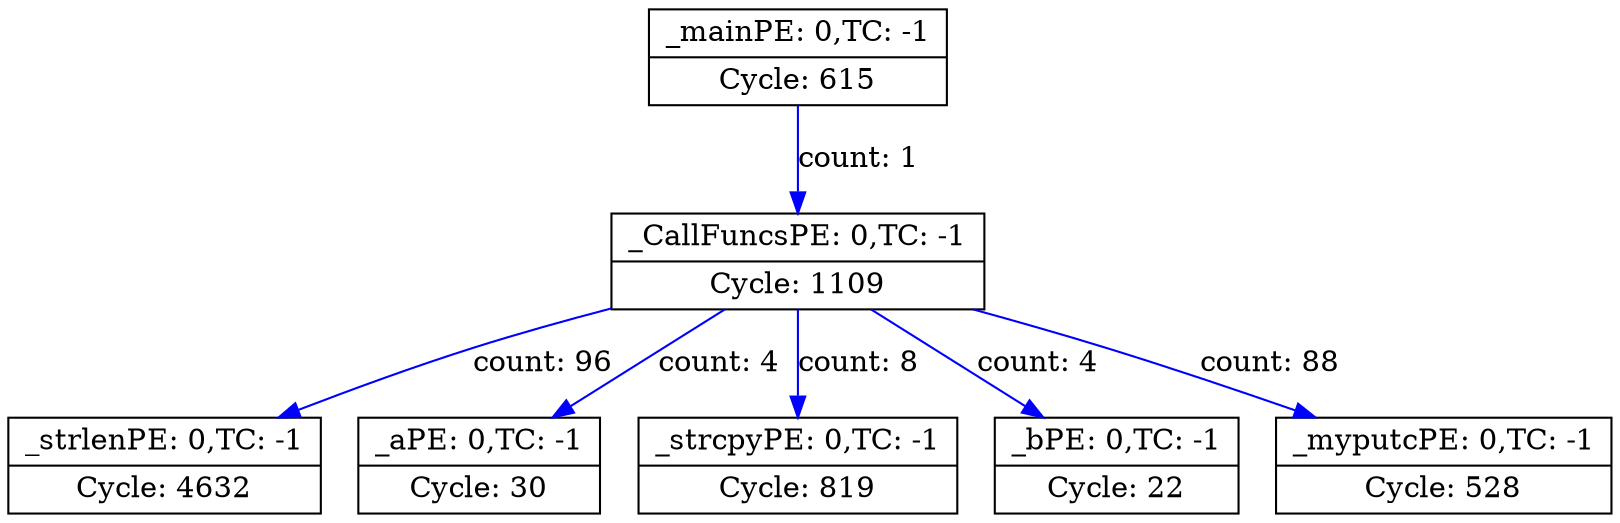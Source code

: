 digraph  {
	node [label="\N"];
	_strlen	 [label="{<f0> _strlen
PE: 0,TC: -1|<f1> Cycle: 4632

}",
		shape=record];
	_a	 [label="{<f0> _a
PE: 0,TC: -1|<f1> Cycle: 30

}",
		shape=record];
	_strcpy	 [label="{<f0> _strcpy
PE: 0,TC: -1|<f1> Cycle: 819

}",
		shape=record];
	_b	 [label="{<f0> _b
PE: 0,TC: -1|<f1> Cycle: 22

}",
		shape=record];
	_myputc	 [label="{<f0> _myputc
PE: 0,TC: -1|<f1> Cycle: 528

}",
		shape=record];
	_CallFuncs	 [label="{<f0> _CallFuncs
PE: 0,TC: -1|<f1> Cycle: 1109

}",
		shape=record];
	_CallFuncs -> _strlen	 [color=blue,
		label="count: 96"];
	_CallFuncs -> _a	 [color=blue,
		label="count: 4"];
	_CallFuncs -> _strcpy	 [color=blue,
		label="count: 8"];
	_CallFuncs -> _b	 [color=blue,
		label="count: 4"];
	_CallFuncs -> _myputc	 [color=blue,
		label="count: 88"];
	_main	 [label="{<f0> _main
PE: 0,TC: -1|<f1> Cycle: 615

}",
		shape=record];
	_main -> _CallFuncs	 [color=blue,
		label="count: 1"];
}
